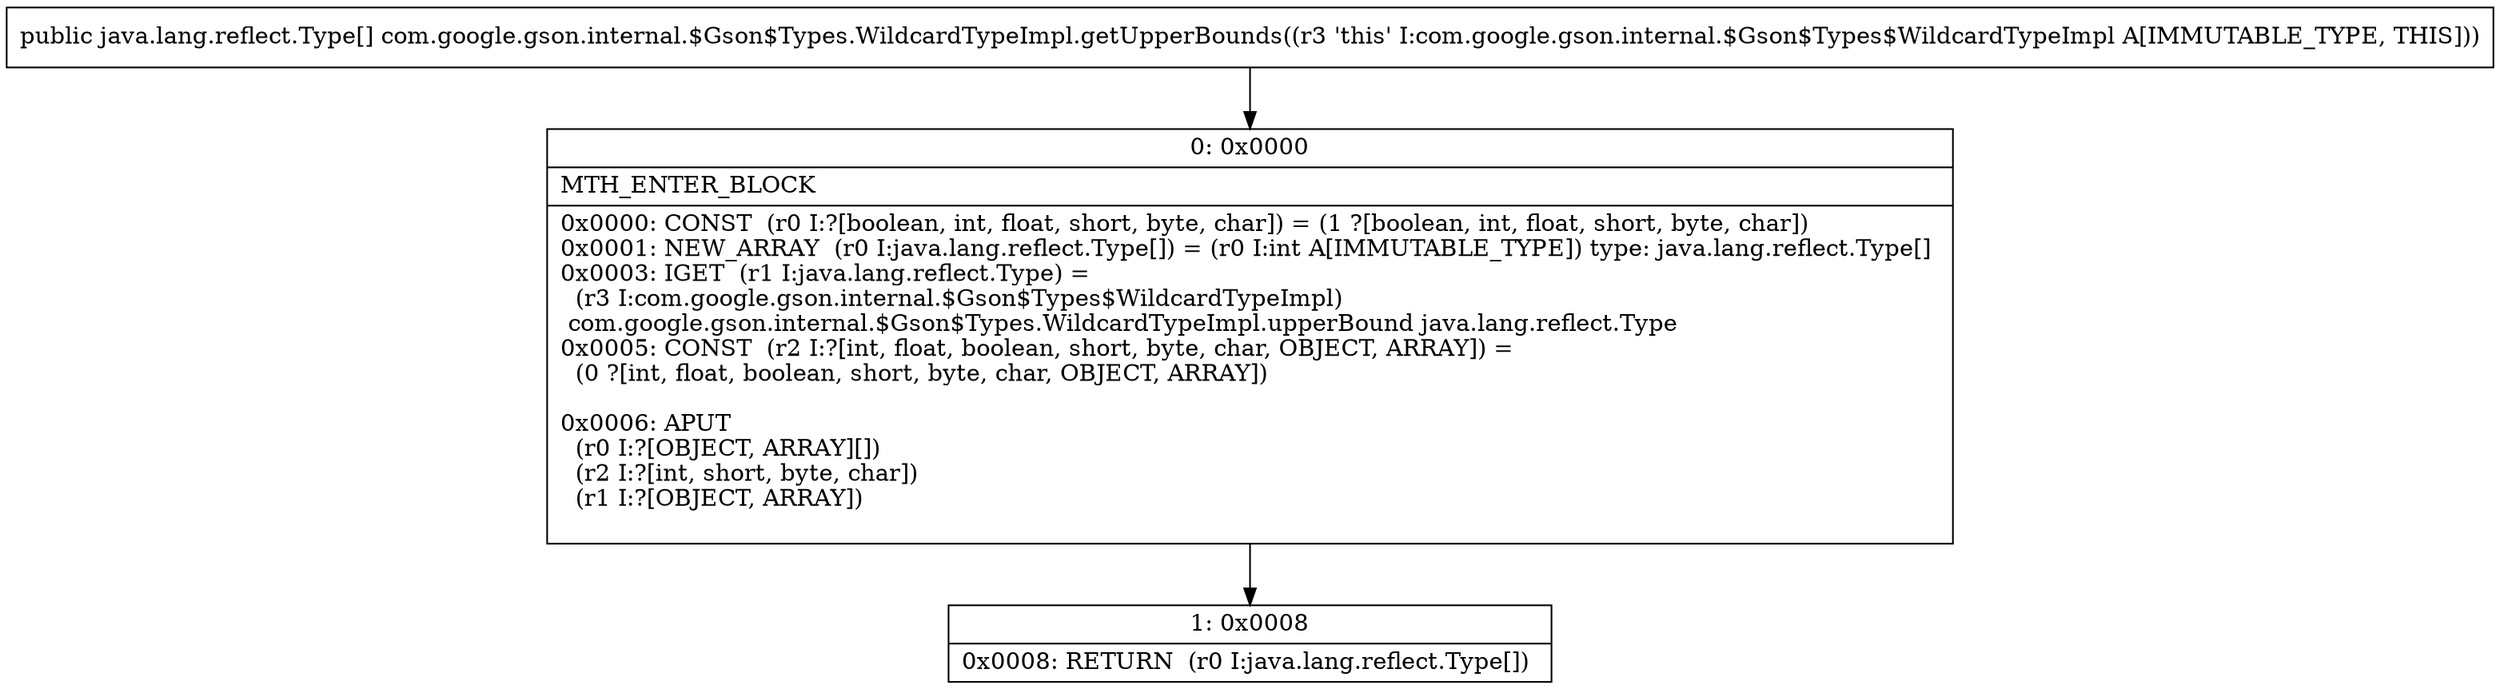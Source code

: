 digraph "CFG forcom.google.gson.internal.$Gson$Types.WildcardTypeImpl.getUpperBounds()[Ljava\/lang\/reflect\/Type;" {
Node_0 [shape=record,label="{0\:\ 0x0000|MTH_ENTER_BLOCK\l|0x0000: CONST  (r0 I:?[boolean, int, float, short, byte, char]) = (1 ?[boolean, int, float, short, byte, char]) \l0x0001: NEW_ARRAY  (r0 I:java.lang.reflect.Type[]) = (r0 I:int A[IMMUTABLE_TYPE]) type: java.lang.reflect.Type[] \l0x0003: IGET  (r1 I:java.lang.reflect.Type) = \l  (r3 I:com.google.gson.internal.$Gson$Types$WildcardTypeImpl)\l com.google.gson.internal.$Gson$Types.WildcardTypeImpl.upperBound java.lang.reflect.Type \l0x0005: CONST  (r2 I:?[int, float, boolean, short, byte, char, OBJECT, ARRAY]) = \l  (0 ?[int, float, boolean, short, byte, char, OBJECT, ARRAY])\l \l0x0006: APUT  \l  (r0 I:?[OBJECT, ARRAY][])\l  (r2 I:?[int, short, byte, char])\l  (r1 I:?[OBJECT, ARRAY])\l \l}"];
Node_1 [shape=record,label="{1\:\ 0x0008|0x0008: RETURN  (r0 I:java.lang.reflect.Type[]) \l}"];
MethodNode[shape=record,label="{public java.lang.reflect.Type[] com.google.gson.internal.$Gson$Types.WildcardTypeImpl.getUpperBounds((r3 'this' I:com.google.gson.internal.$Gson$Types$WildcardTypeImpl A[IMMUTABLE_TYPE, THIS])) }"];
MethodNode -> Node_0;
Node_0 -> Node_1;
}

